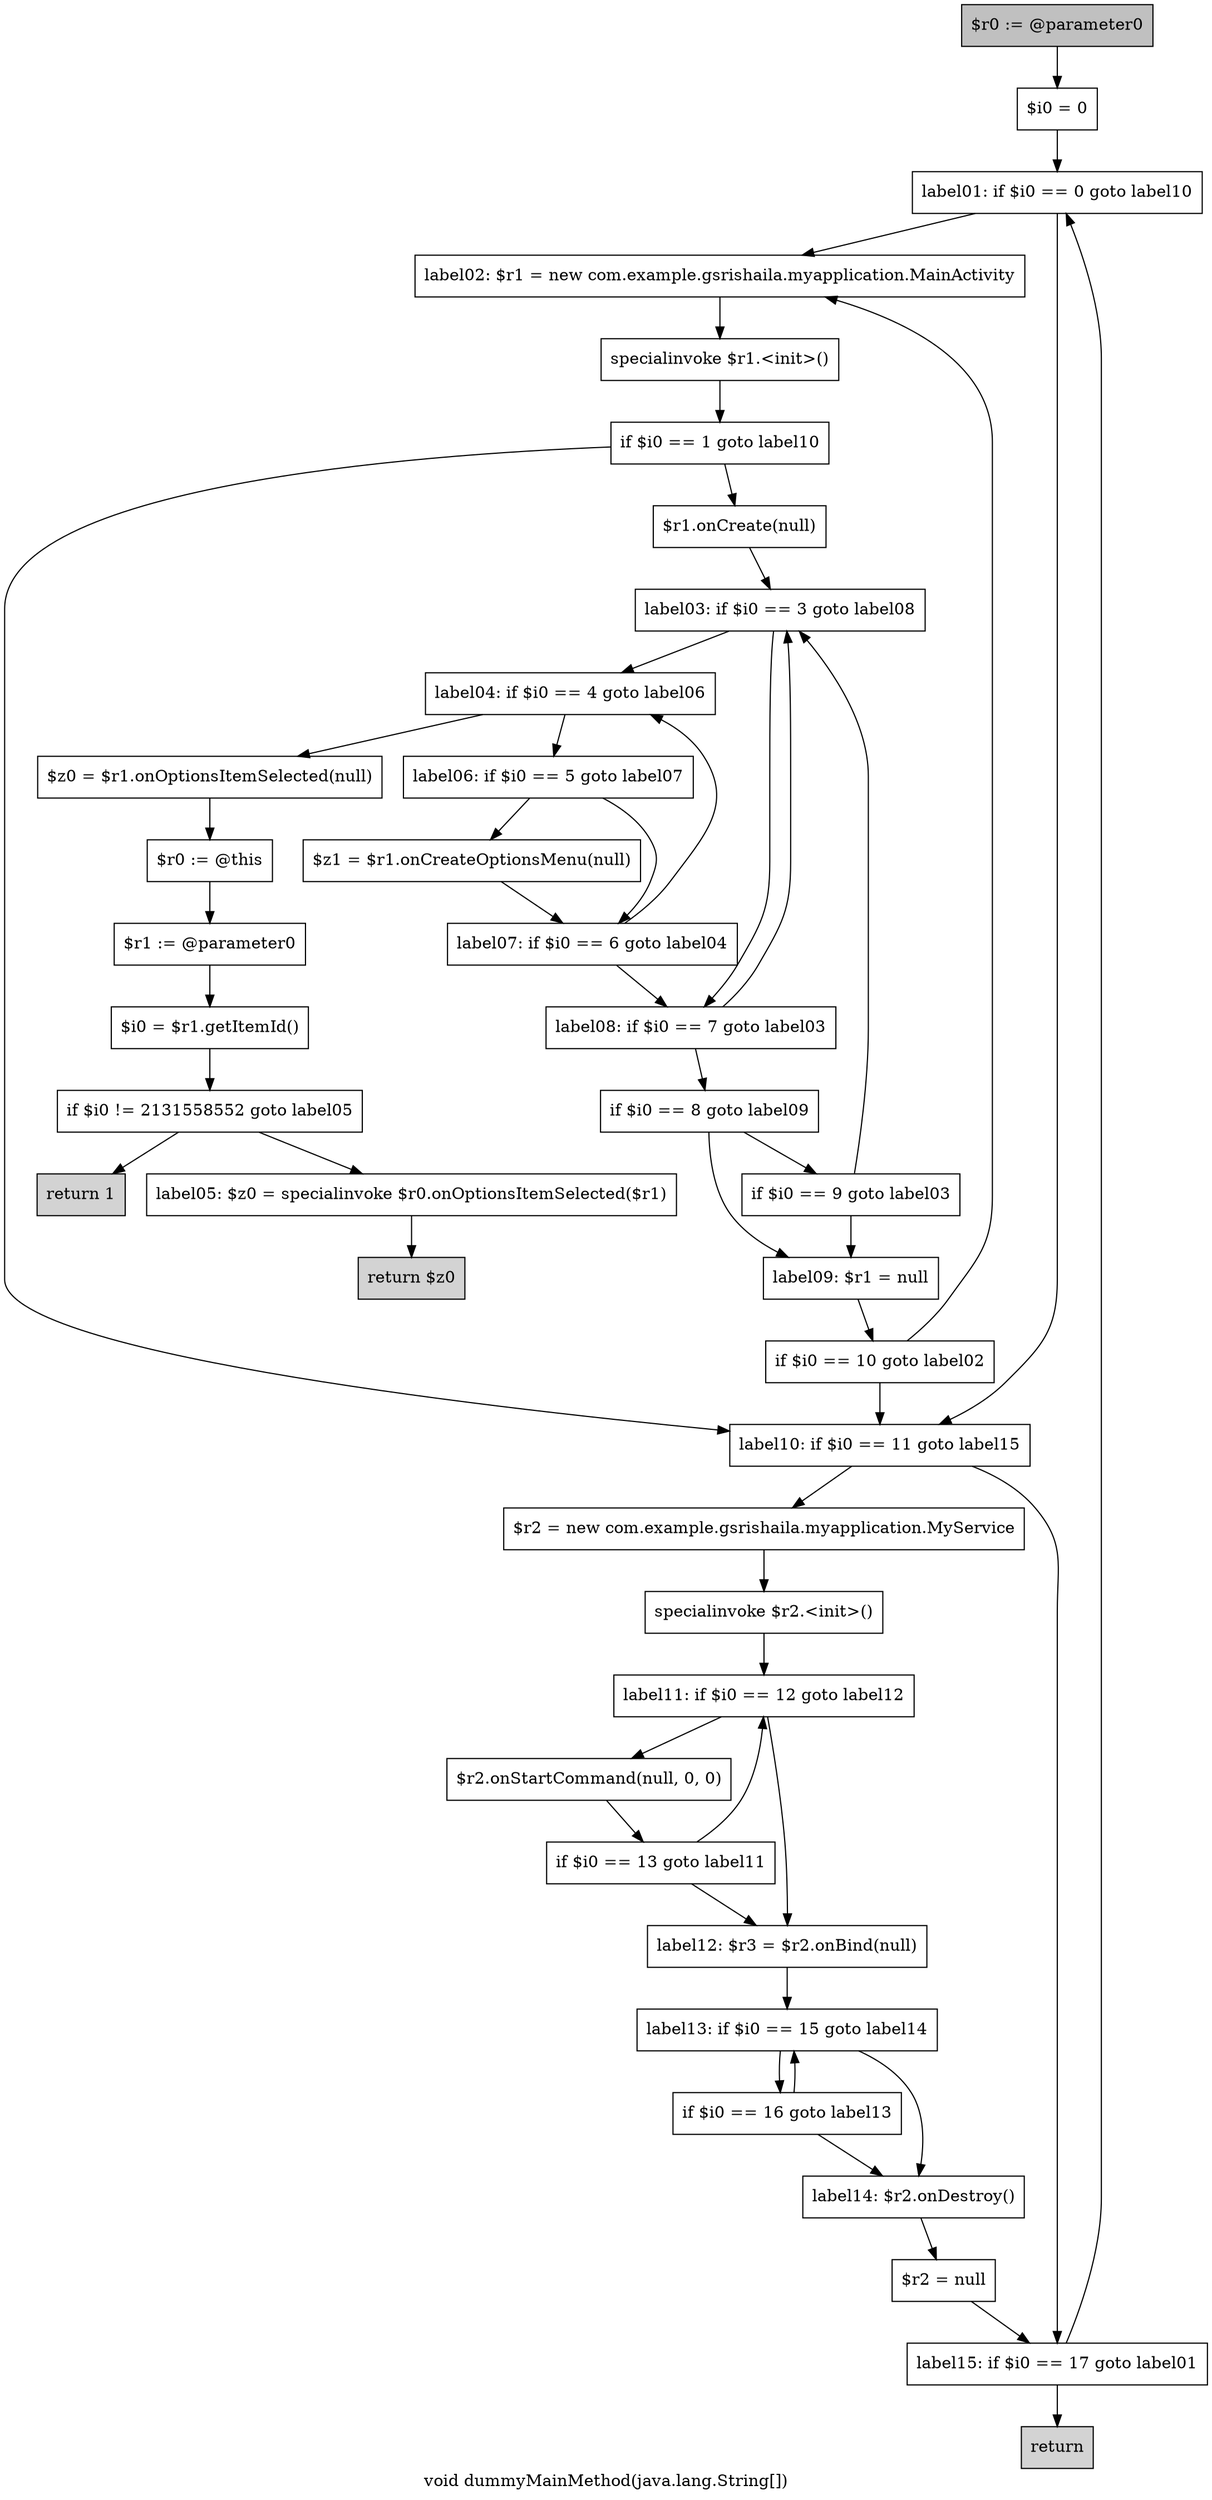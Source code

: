 digraph "void dummyMainMethod(java.lang.String[])" {
    label="void dummyMainMethod(java.lang.String[])";
    node [shape=box];
    "0" [style=filled,fillcolor=gray,label="$r0 := @parameter0",];
    "1" [label="$i0 = 0",];
    "0"->"1";
    "2" [label="label01: if $i0 == 0 goto label10",];
    "1"->"2";
    "3" [label="label02: $r1 = new com.example.gsrishaila.myapplication.MainActivity",];
    "2"->"3";
    "25" [label="label10: if $i0 == 11 goto label15",];
    "2"->"25";
    "4" [label="specialinvoke $r1.<init>()",];
    "3"->"4";
    "5" [label="if $i0 == 1 goto label10",];
    "4"->"5";
    "6" [label="$r1.onCreate(null)",];
    "5"->"6";
    "5"->"25";
    "7" [label="label03: if $i0 == 3 goto label08",];
    "6"->"7";
    "8" [label="label04: if $i0 == 4 goto label06",];
    "7"->"8";
    "20" [label="label08: if $i0 == 7 goto label03",];
    "7"->"20";
    "9" [label="$z0 = $r1.onOptionsItemSelected(null)",];
    "8"->"9";
    "17" [label="label06: if $i0 == 5 goto label07",];
    "8"->"17";
    "10" [label="$r0 := @this",];
    "9"->"10";
    "11" [label="$r1 := @parameter0",];
    "10"->"11";
    "12" [label="$i0 = $r1.getItemId()",];
    "11"->"12";
    "13" [label="if $i0 != 2131558552 goto label05",];
    "12"->"13";
    "14" [style=filled,fillcolor=lightgray,label="return 1",];
    "13"->"14";
    "15" [label="label05: $z0 = specialinvoke $r0.onOptionsItemSelected($r1)",];
    "13"->"15";
    "16" [style=filled,fillcolor=lightgray,label="return $z0",];
    "15"->"16";
    "18" [label="$z1 = $r1.onCreateOptionsMenu(null)",];
    "17"->"18";
    "19" [label="label07: if $i0 == 6 goto label04",];
    "17"->"19";
    "18"->"19";
    "19"->"8";
    "19"->"20";
    "20"->"7";
    "21" [label="if $i0 == 8 goto label09",];
    "20"->"21";
    "22" [label="if $i0 == 9 goto label03",];
    "21"->"22";
    "23" [label="label09: $r1 = null",];
    "21"->"23";
    "22"->"7";
    "22"->"23";
    "24" [label="if $i0 == 10 goto label02",];
    "23"->"24";
    "24"->"3";
    "24"->"25";
    "26" [label="$r2 = new com.example.gsrishaila.myapplication.MyService",];
    "25"->"26";
    "36" [label="label15: if $i0 == 17 goto label01",];
    "25"->"36";
    "27" [label="specialinvoke $r2.<init>()",];
    "26"->"27";
    "28" [label="label11: if $i0 == 12 goto label12",];
    "27"->"28";
    "29" [label="$r2.onStartCommand(null, 0, 0)",];
    "28"->"29";
    "31" [label="label12: $r3 = $r2.onBind(null)",];
    "28"->"31";
    "30" [label="if $i0 == 13 goto label11",];
    "29"->"30";
    "30"->"28";
    "30"->"31";
    "32" [label="label13: if $i0 == 15 goto label14",];
    "31"->"32";
    "33" [label="if $i0 == 16 goto label13",];
    "32"->"33";
    "34" [label="label14: $r2.onDestroy()",];
    "32"->"34";
    "33"->"32";
    "33"->"34";
    "35" [label="$r2 = null",];
    "34"->"35";
    "35"->"36";
    "36"->"2";
    "37" [style=filled,fillcolor=lightgray,label="return",];
    "36"->"37";
}
